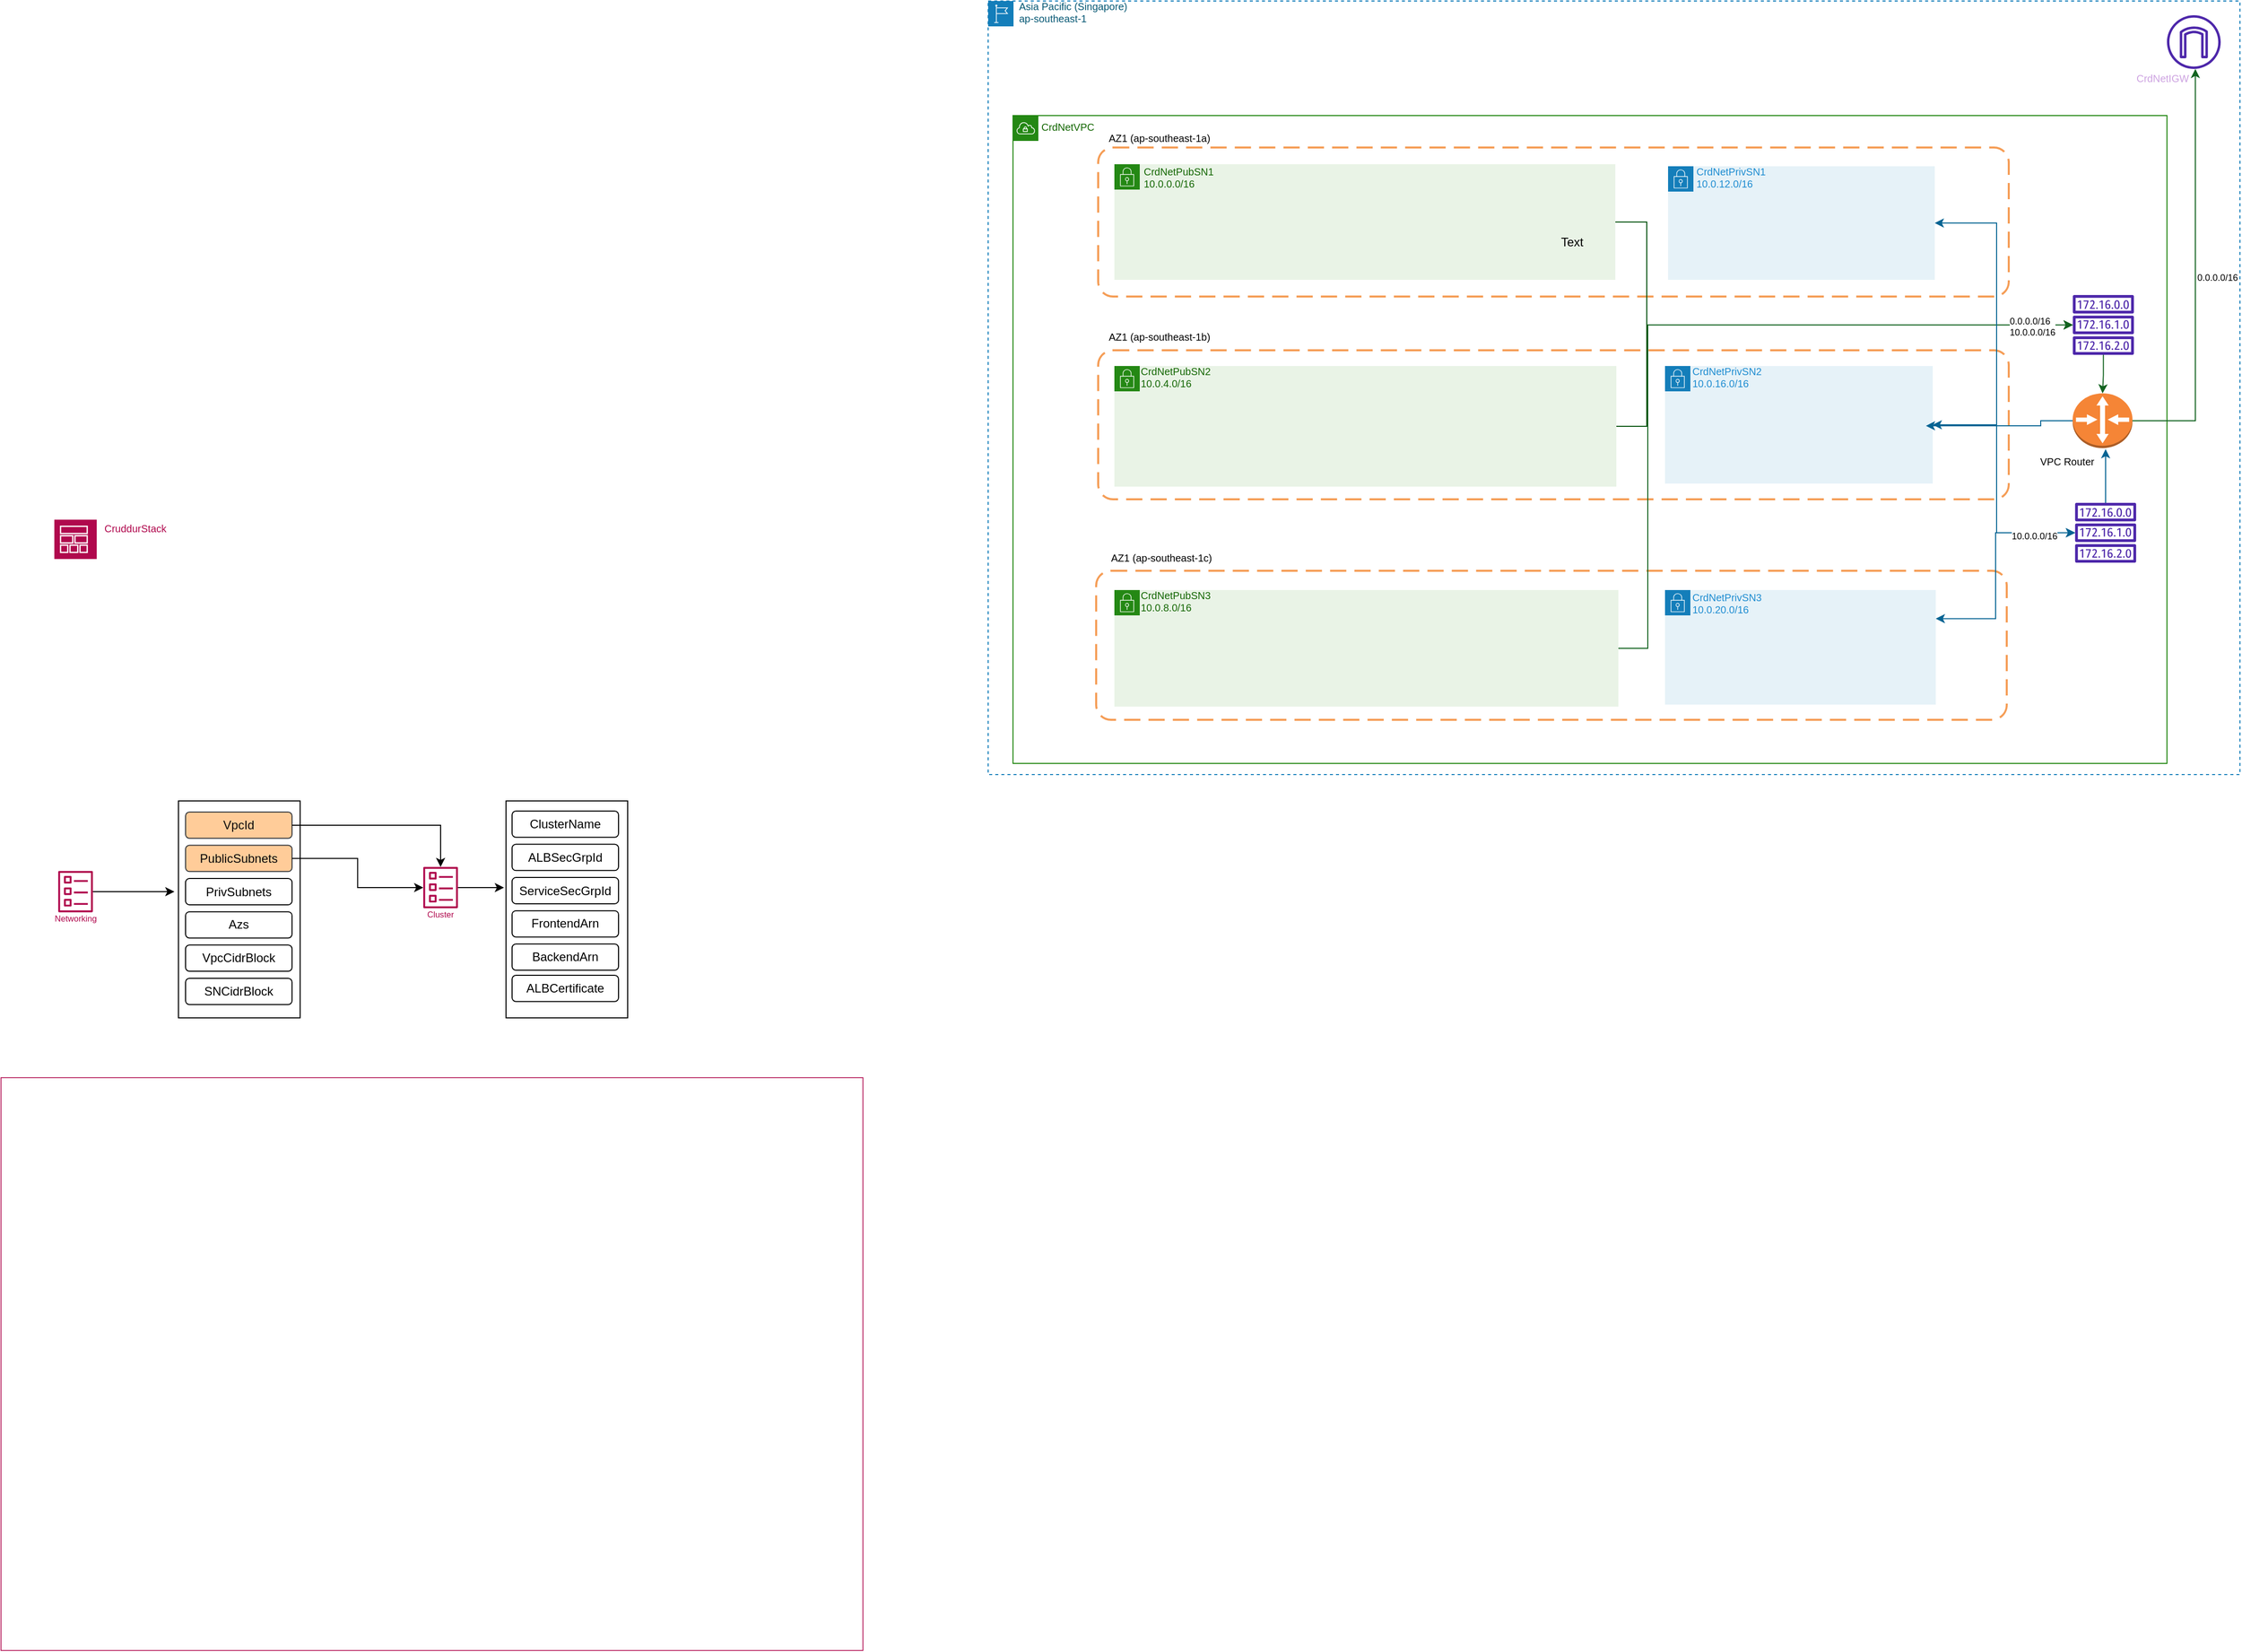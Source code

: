 <mxfile version="21.3.5" type="github">
  <diagram name="Page-1" id="iBFqbfJ5lfss9En26aZK">
    <mxGraphModel dx="2152" dy="1538" grid="0" gridSize="10" guides="1" tooltips="1" connect="1" arrows="1" fold="1" page="0" pageScale="1" pageWidth="827" pageHeight="1169" math="0" shadow="0">
      <root>
        <mxCell id="0" />
        <mxCell id="1" parent="0" />
        <mxCell id="W3irkt5UCbClybCe4O8I-8" value="" style="points=[[0,0],[0.25,0],[0.5,0],[0.75,0],[1,0],[1,0.25],[1,0.5],[1,0.75],[1,1],[0.75,1],[0.5,1],[0.25,1],[0,1],[0,0.75],[0,0.5],[0,0.25]];outlineConnect=0;gradientColor=none;html=1;whiteSpace=wrap;fontSize=12;fontStyle=0;container=0;pointerEvents=0;collapsible=0;recursiveResize=0;shape=mxgraph.aws4.group;grIcon=mxgraph.aws4.group_region;strokeColor=#147EBA;fillColor=none;verticalAlign=top;align=left;spacingLeft=30;fontColor=#147EBA;dashed=1;movable=1;resizable=1;rotatable=1;deletable=1;editable=1;locked=0;connectable=1;" parent="1" vertex="1">
          <mxGeometry x="444.5" y="-601" width="1234.5" height="763" as="geometry" />
        </mxCell>
        <mxCell id="W3irkt5UCbClybCe4O8I-9" value="" style="points=[[0,0],[0.25,0],[0.5,0],[0.75,0],[1,0],[1,0.25],[1,0.5],[1,0.75],[1,1],[0.75,1],[0.5,1],[0.25,1],[0,1],[0,0.75],[0,0.5],[0,0.25]];outlineConnect=0;gradientColor=none;html=1;whiteSpace=wrap;fontSize=12;fontStyle=0;container=0;pointerEvents=0;collapsible=0;recursiveResize=0;shape=mxgraph.aws4.group;grIcon=mxgraph.aws4.group_vpc;strokeColor=#248814;fillColor=none;verticalAlign=top;align=left;spacingLeft=30;fontColor=#AAB7B8;dashed=0;movable=1;resizable=1;rotatable=1;deletable=1;editable=1;locked=0;connectable=1;" parent="1" vertex="1">
          <mxGeometry x="469" y="-488" width="1138" height="639" as="geometry" />
        </mxCell>
        <mxCell id="9FQ_Lgyh3Yluo9eS3zsB-1" value="" style="sketch=0;outlineConnect=0;fontColor=#232F3E;gradientColor=none;fillColor=#4D27AA;strokeColor=none;dashed=0;verticalLabelPosition=bottom;verticalAlign=top;align=center;html=1;fontSize=12;fontStyle=0;aspect=fixed;pointerEvents=1;shape=mxgraph.aws4.internet_gateway;" vertex="1" parent="1">
          <mxGeometry x="1607" y="-587" width="53" height="53" as="geometry" />
        </mxCell>
        <mxCell id="9FQ_Lgyh3Yluo9eS3zsB-2" value="&lt;font color=&quot;#cda3e1&quot;&gt;CrdNetIGW&lt;/font&gt;" style="text;html=1;strokeColor=none;fillColor=default;align=left;verticalAlign=middle;whiteSpace=wrap;rounded=0;strokeWidth=0;fontSize=10;opacity=0;" vertex="1" parent="1">
          <mxGeometry x="1574.55" y="-536" width="50" height="22" as="geometry" />
        </mxCell>
        <mxCell id="9FQ_Lgyh3Yluo9eS3zsB-12" style="edgeStyle=orthogonalEdgeStyle;rounded=0;orthogonalLoop=1;jettySize=auto;html=1;exitX=1;exitY=0.5;exitDx=0;exitDy=0;exitPerimeter=0;strokeColor=#126320;" edge="1" parent="1" source="9FQ_Lgyh3Yluo9eS3zsB-4" target="9FQ_Lgyh3Yluo9eS3zsB-1">
          <mxGeometry relative="1" as="geometry">
            <mxPoint x="1573" y="-518" as="targetPoint" />
            <Array as="points">
              <mxPoint x="1635" y="-187" />
            </Array>
          </mxGeometry>
        </mxCell>
        <mxCell id="9FQ_Lgyh3Yluo9eS3zsB-13" value="&lt;div style=&quot;&quot;&gt;&lt;span style=&quot;font-size: 9px;&quot;&gt;0.0.0.0/16&lt;/span&gt;&lt;/div&gt;" style="edgeLabel;html=1;align=left;verticalAlign=middle;resizable=0;points=[];" vertex="1" connectable="0" parent="9FQ_Lgyh3Yluo9eS3zsB-12">
          <mxGeometry relative="1" as="geometry">
            <mxPoint as="offset" />
          </mxGeometry>
        </mxCell>
        <mxCell id="W3irkt5UCbClybCe4O8I-12" value="" style="rounded=1;arcSize=10;dashed=1;strokeColor=#F59D56;fillColor=none;gradientColor=none;dashPattern=8 4;strokeWidth=2;movable=1;resizable=1;rotatable=1;deletable=1;editable=1;locked=0;connectable=1;" parent="1" vertex="1">
          <mxGeometry x="553" y="-456.5" width="898" height="147" as="geometry" />
        </mxCell>
        <mxCell id="W3irkt5UCbClybCe4O8I-17" value="" style="rounded=1;arcSize=10;dashed=1;strokeColor=#F59D56;fillColor=none;gradientColor=none;dashPattern=8 4;strokeWidth=2;movable=1;resizable=1;rotatable=1;deletable=1;editable=1;locked=0;connectable=1;" parent="1" vertex="1">
          <mxGeometry x="551" y="-39" width="898" height="147" as="geometry" />
        </mxCell>
        <mxCell id="W3irkt5UCbClybCe4O8I-16" value="" style="rounded=1;arcSize=10;dashed=1;strokeColor=#F59D56;fillColor=none;gradientColor=none;dashPattern=8 4;strokeWidth=2;movable=1;resizable=1;rotatable=1;deletable=1;editable=1;locked=0;connectable=1;" parent="1" vertex="1">
          <mxGeometry x="553" y="-256.5" width="898" height="147" as="geometry" />
        </mxCell>
        <mxCell id="W3irkt5UCbClybCe4O8I-18" value="AZ1 (ap-southeast-1a)" style="text;html=1;strokeColor=none;fillColor=none;align=center;verticalAlign=middle;whiteSpace=wrap;rounded=0;strokeWidth=1;fontSize=10;" parent="1" vertex="1">
          <mxGeometry x="561" y="-477" width="105" height="22" as="geometry" />
        </mxCell>
        <mxCell id="W3irkt5UCbClybCe4O8I-20" value="AZ1 (ap-southeast-1c)" style="text;html=1;strokeColor=none;fillColor=none;align=center;verticalAlign=middle;whiteSpace=wrap;rounded=0;strokeWidth=1;fontSize=10;" parent="1" vertex="1">
          <mxGeometry x="563" y="-63" width="105" height="22" as="geometry" />
        </mxCell>
        <mxCell id="W3irkt5UCbClybCe4O8I-19" value="AZ1 (ap-southeast-1b)" style="text;html=1;strokeColor=none;fillColor=none;align=center;verticalAlign=middle;whiteSpace=wrap;rounded=0;strokeWidth=1;fontSize=10;" parent="1" vertex="1">
          <mxGeometry x="561" y="-281" width="105" height="22" as="geometry" />
        </mxCell>
        <mxCell id="W3irkt5UCbClybCe4O8I-22" value="" style="points=[[0,0],[0.25,0],[0.5,0],[0.75,0],[1,0],[1,0.25],[1,0.5],[1,0.75],[1,1],[0.75,1],[0.5,1],[0.25,1],[0,1],[0,0.75],[0,0.5],[0,0.25]];outlineConnect=0;gradientColor=none;html=1;whiteSpace=wrap;fontSize=12;fontStyle=0;container=1;pointerEvents=0;collapsible=0;recursiveResize=0;shape=mxgraph.aws4.group;grIcon=mxgraph.aws4.group_security_group;grStroke=0;strokeColor=#248814;fillColor=#E9F3E6;verticalAlign=top;align=left;spacingLeft=30;fontColor=#248814;dashed=0;" parent="1" vertex="1">
          <mxGeometry x="569" y="-440" width="494" height="114" as="geometry" />
        </mxCell>
        <mxCell id="W3irkt5UCbClybCe4O8I-23" value="CrdNetPubSN1&lt;br&gt;&lt;div style=&quot;&quot;&gt;&lt;span style=&quot;background-color: initial;&quot;&gt;10.0.0.0/16&lt;/span&gt;&lt;/div&gt;" style="text;html=1;strokeColor=none;fillColor=none;align=left;verticalAlign=middle;whiteSpace=wrap;rounded=0;strokeWidth=1;fontSize=10;fontColor=#146704;" parent="1" vertex="1">
          <mxGeometry x="596" y="-438" width="75" height="22" as="geometry" />
        </mxCell>
        <mxCell id="W3irkt5UCbClybCe4O8I-26" value="" style="points=[[0,0],[0.25,0],[0.5,0],[0.75,0],[1,0],[1,0.25],[1,0.5],[1,0.75],[1,1],[0.75,1],[0.5,1],[0.25,1],[0,1],[0,0.75],[0,0.5],[0,0.25]];outlineConnect=0;gradientColor=none;html=1;whiteSpace=wrap;fontSize=12;fontStyle=0;container=1;pointerEvents=0;collapsible=0;recursiveResize=0;shape=mxgraph.aws4.group;grIcon=mxgraph.aws4.group_security_group;grStroke=0;strokeColor=#248814;fillColor=#E9F3E6;verticalAlign=top;align=left;spacingLeft=30;fontColor=#248814;dashed=0;" parent="1" vertex="1">
          <mxGeometry x="569" y="-241" width="495" height="119" as="geometry" />
        </mxCell>
        <mxCell id="W3irkt5UCbClybCe4O8I-24" value="CrdNetPubSN2&lt;br&gt;&lt;div style=&quot;&quot;&gt;&lt;span style=&quot;background-color: initial;&quot;&gt;10.0.4.0/16&lt;/span&gt;&lt;/div&gt;" style="text;html=1;strokeColor=none;fillColor=none;align=left;verticalAlign=middle;whiteSpace=wrap;rounded=0;strokeWidth=1;fontSize=10;fontColor=#146704;" parent="1" vertex="1">
          <mxGeometry x="593" y="-241" width="75" height="22" as="geometry" />
        </mxCell>
        <mxCell id="W3irkt5UCbClybCe4O8I-27" value="" style="points=[[0,0],[0.25,0],[0.5,0],[0.75,0],[1,0],[1,0.25],[1,0.5],[1,0.75],[1,1],[0.75,1],[0.5,1],[0.25,1],[0,1],[0,0.75],[0,0.5],[0,0.25]];outlineConnect=0;gradientColor=none;html=1;whiteSpace=wrap;fontSize=12;fontStyle=0;container=1;pointerEvents=0;collapsible=0;recursiveResize=0;shape=mxgraph.aws4.group;grIcon=mxgraph.aws4.group_security_group;grStroke=0;strokeColor=#248814;fillColor=#E9F3E6;verticalAlign=top;align=left;spacingLeft=30;fontColor=#248814;dashed=0;" parent="1" vertex="1">
          <mxGeometry x="569" y="-20" width="497" height="115" as="geometry" />
        </mxCell>
        <mxCell id="W3irkt5UCbClybCe4O8I-25" value="CrdNetPubSN3&lt;br&gt;&lt;div style=&quot;&quot;&gt;&lt;span style=&quot;background-color: initial;&quot;&gt;10.0.8.0/16&lt;/span&gt;&lt;/div&gt;" style="text;html=1;strokeColor=none;fillColor=none;align=left;verticalAlign=middle;whiteSpace=wrap;rounded=0;strokeWidth=1;fontSize=10;fontColor=#146704;" parent="1" vertex="1">
          <mxGeometry x="593" y="-20" width="75" height="22" as="geometry" />
        </mxCell>
        <mxCell id="W3irkt5UCbClybCe4O8I-28" value="" style="points=[[0,0],[0.25,0],[0.5,0],[0.75,0],[1,0],[1,0.25],[1,0.5],[1,0.75],[1,1],[0.75,1],[0.5,1],[0.25,1],[0,1],[0,0.75],[0,0.5],[0,0.25]];outlineConnect=0;gradientColor=none;html=1;whiteSpace=wrap;fontSize=12;fontStyle=0;container=1;pointerEvents=0;collapsible=0;recursiveResize=0;shape=mxgraph.aws4.group;grIcon=mxgraph.aws4.group_security_group;grStroke=0;strokeColor=#147EBA;fillColor=#E6F2F8;verticalAlign=top;align=left;spacingLeft=30;fontColor=#147EBA;dashed=0;" parent="1" vertex="1">
          <mxGeometry x="1115" y="-438" width="263" height="112" as="geometry" />
        </mxCell>
        <mxCell id="W3irkt5UCbClybCe4O8I-31" value="&lt;font style=&quot;font-size: 10px;&quot;&gt;CrdNetPrivSN1&lt;br&gt;10.0.12.0/16&lt;/font&gt;" style="text;html=1;strokeColor=none;fillColor=none;align=left;verticalAlign=middle;whiteSpace=wrap;rounded=0;strokeWidth=1;fontSize=10;fontColor=#1f8dd1;" parent="W3irkt5UCbClybCe4O8I-28" vertex="1">
          <mxGeometry x="26" width="75" height="22" as="geometry" />
        </mxCell>
        <mxCell id="W3irkt5UCbClybCe4O8I-34" value="" style="points=[[0,0],[0.25,0],[0.5,0],[0.75,0],[1,0],[1,0.25],[1,0.5],[1,0.75],[1,1],[0.75,1],[0.5,1],[0.25,1],[0,1],[0,0.75],[0,0.5],[0,0.25]];outlineConnect=0;gradientColor=none;html=1;whiteSpace=wrap;fontSize=12;fontStyle=0;container=1;pointerEvents=0;collapsible=0;recursiveResize=0;shape=mxgraph.aws4.group;grIcon=mxgraph.aws4.group_security_group;grStroke=0;strokeColor=#147EBA;fillColor=#E6F2F8;verticalAlign=top;align=left;spacingLeft=30;fontColor=#147EBA;dashed=0;" parent="1" vertex="1">
          <mxGeometry x="1112" y="-241" width="264" height="116" as="geometry" />
        </mxCell>
        <mxCell id="W3irkt5UCbClybCe4O8I-32" value="&lt;font style=&quot;font-size: 10px;&quot;&gt;CrdNetPrivSN2&lt;br&gt;10.0.16.0/16&lt;/font&gt;" style="text;html=1;strokeColor=none;fillColor=none;align=left;verticalAlign=middle;whiteSpace=wrap;rounded=0;strokeWidth=1;fontSize=10;fontColor=#1f8dd1;" parent="1" vertex="1">
          <mxGeometry x="1137" y="-241" width="75" height="22" as="geometry" />
        </mxCell>
        <mxCell id="W3irkt5UCbClybCe4O8I-35" value="" style="points=[[0,0],[0.25,0],[0.5,0],[0.75,0],[1,0],[1,0.25],[1,0.5],[1,0.75],[1,1],[0.75,1],[0.5,1],[0.25,1],[0,1],[0,0.75],[0,0.5],[0,0.25]];outlineConnect=0;gradientColor=none;html=1;whiteSpace=wrap;fontSize=12;fontStyle=0;container=1;pointerEvents=0;collapsible=0;recursiveResize=0;shape=mxgraph.aws4.group;grIcon=mxgraph.aws4.group_security_group;grStroke=0;strokeColor=#147EBA;fillColor=#E6F2F8;verticalAlign=top;align=left;spacingLeft=30;fontColor=#147EBA;dashed=0;" parent="1" vertex="1">
          <mxGeometry x="1112" y="-20" width="267" height="113" as="geometry" />
        </mxCell>
        <mxCell id="W3irkt5UCbClybCe4O8I-33" value="&lt;font style=&quot;font-size: 10px;&quot;&gt;CrdNetPrivSN3&lt;br&gt;10.0.20.0/16&lt;/font&gt;" style="text;html=1;strokeColor=none;fillColor=none;align=left;verticalAlign=middle;whiteSpace=wrap;rounded=0;strokeWidth=1;fontSize=10;fontColor=#1f8dd1;" parent="1" vertex="1">
          <mxGeometry x="1137" y="-18" width="75" height="22" as="geometry" />
        </mxCell>
        <mxCell id="9FQ_Lgyh3Yluo9eS3zsB-59" style="edgeStyle=orthogonalEdgeStyle;rounded=0;orthogonalLoop=1;jettySize=auto;html=1;exitX=0;exitY=0.5;exitDx=0;exitDy=0;exitPerimeter=0;entryX=0.909;entryY=0.507;entryDx=0;entryDy=0;entryPerimeter=0;strokeColor=#066493;" edge="1" parent="1" source="9FQ_Lgyh3Yluo9eS3zsB-4" target="W3irkt5UCbClybCe4O8I-16">
          <mxGeometry relative="1" as="geometry" />
        </mxCell>
        <mxCell id="9FQ_Lgyh3Yluo9eS3zsB-4" value="" style="outlineConnect=0;dashed=0;verticalLabelPosition=bottom;verticalAlign=top;align=center;html=1;shape=mxgraph.aws3.router;fillColor=#F58536;gradientColor=none;" vertex="1" parent="1">
          <mxGeometry x="1514" y="-214" width="59" height="54" as="geometry" />
        </mxCell>
        <mxCell id="9FQ_Lgyh3Yluo9eS3zsB-5" value="VPC Router" style="text;html=1;strokeColor=none;fillColor=none;align=left;verticalAlign=middle;whiteSpace=wrap;rounded=0;strokeWidth=1;fontSize=10;" vertex="1" parent="1">
          <mxGeometry x="1480" y="-158" width="61" height="22" as="geometry" />
        </mxCell>
        <mxCell id="9FQ_Lgyh3Yluo9eS3zsB-45" style="edgeStyle=orthogonalEdgeStyle;rounded=0;orthogonalLoop=1;jettySize=auto;html=1;entryX=1;entryY=0.5;entryDx=0;entryDy=0;startArrow=classic;startFill=1;endArrow=none;endFill=0;strokeColor=#05520e;" edge="1" parent="1" source="9FQ_Lgyh3Yluo9eS3zsB-6" target="W3irkt5UCbClybCe4O8I-22">
          <mxGeometry relative="1" as="geometry">
            <Array as="points">
              <mxPoint x="1094" y="-282" />
              <mxPoint x="1094" y="-383" />
            </Array>
          </mxGeometry>
        </mxCell>
        <mxCell id="9FQ_Lgyh3Yluo9eS3zsB-46" style="edgeStyle=orthogonalEdgeStyle;rounded=0;orthogonalLoop=1;jettySize=auto;html=1;entryX=1;entryY=0.5;entryDx=0;entryDy=0;startArrow=classic;startFill=1;endArrow=none;endFill=0;strokeColor=#05520e;" edge="1" parent="1" source="9FQ_Lgyh3Yluo9eS3zsB-6" target="W3irkt5UCbClybCe4O8I-26">
          <mxGeometry relative="1" as="geometry">
            <Array as="points">
              <mxPoint x="1094" y="-282" />
              <mxPoint x="1094" y="-181" />
            </Array>
          </mxGeometry>
        </mxCell>
        <mxCell id="9FQ_Lgyh3Yluo9eS3zsB-47" style="edgeStyle=orthogonalEdgeStyle;rounded=0;orthogonalLoop=1;jettySize=auto;html=1;entryX=1;entryY=0.5;entryDx=0;entryDy=0;startArrow=classic;startFill=1;endArrow=none;endFill=0;strokeColor=#126320;" edge="1" parent="1" source="9FQ_Lgyh3Yluo9eS3zsB-6" target="W3irkt5UCbClybCe4O8I-27">
          <mxGeometry relative="1" as="geometry">
            <mxPoint x="818" y="-23" as="targetPoint" />
            <Array as="points">
              <mxPoint x="1095" y="-282" />
              <mxPoint x="1095" y="38" />
            </Array>
          </mxGeometry>
        </mxCell>
        <mxCell id="9FQ_Lgyh3Yluo9eS3zsB-48" value="&lt;div style=&quot;text-align: left;&quot;&gt;&lt;span style=&quot;font-size: 9px;&quot;&gt;0.0.0.0/16&lt;/span&gt;&lt;/div&gt;&lt;font style=&quot;font-size: 9px;&quot;&gt;&lt;div style=&quot;text-align: left;&quot;&gt;10.0.0.0/16&lt;/div&gt;&lt;/font&gt;" style="edgeLabel;html=1;align=center;verticalAlign=middle;resizable=0;points=[];" vertex="1" connectable="0" parent="9FQ_Lgyh3Yluo9eS3zsB-47">
          <mxGeometry x="-0.515" relative="1" as="geometry">
            <mxPoint x="146" as="offset" />
          </mxGeometry>
        </mxCell>
        <mxCell id="9FQ_Lgyh3Yluo9eS3zsB-56" style="edgeStyle=orthogonalEdgeStyle;rounded=0;orthogonalLoop=1;jettySize=auto;html=1;entryX=0.5;entryY=0;entryDx=0;entryDy=0;entryPerimeter=0;strokeColor=#126320;" edge="1" parent="1" source="9FQ_Lgyh3Yluo9eS3zsB-6" target="9FQ_Lgyh3Yluo9eS3zsB-4">
          <mxGeometry relative="1" as="geometry" />
        </mxCell>
        <mxCell id="9FQ_Lgyh3Yluo9eS3zsB-6" value="" style="sketch=0;outlineConnect=0;fontColor=#232F3E;gradientColor=none;fillColor=#4D27AA;strokeColor=none;dashed=0;verticalLabelPosition=bottom;verticalAlign=top;align=center;html=1;fontSize=12;fontStyle=0;aspect=fixed;pointerEvents=1;shape=mxgraph.aws4.route_table;" vertex="1" parent="1">
          <mxGeometry x="1514" y="-311" width="60.55" height="59" as="geometry" />
        </mxCell>
        <mxCell id="9FQ_Lgyh3Yluo9eS3zsB-41" style="edgeStyle=orthogonalEdgeStyle;rounded=0;orthogonalLoop=1;jettySize=auto;html=1;entryX=1;entryY=0.5;entryDx=0;entryDy=0;startArrow=classic;startFill=1;endArrow=classic;endFill=1;strokeColor=#066493;" edge="1" parent="1" source="9FQ_Lgyh3Yluo9eS3zsB-7" target="W3irkt5UCbClybCe4O8I-28">
          <mxGeometry relative="1" as="geometry">
            <Array as="points">
              <mxPoint x="1439" y="-77" />
              <mxPoint x="1439" y="-382" />
            </Array>
          </mxGeometry>
        </mxCell>
        <mxCell id="9FQ_Lgyh3Yluo9eS3zsB-42" style="edgeStyle=orthogonalEdgeStyle;rounded=0;orthogonalLoop=1;jettySize=auto;html=1;entryX=1;entryY=0.5;entryDx=0;entryDy=0;startArrow=classic;startFill=1;endArrow=classic;endFill=1;strokeColor=#066493;" edge="1" parent="1" source="9FQ_Lgyh3Yluo9eS3zsB-7" target="W3irkt5UCbClybCe4O8I-34">
          <mxGeometry relative="1" as="geometry">
            <Array as="points">
              <mxPoint x="1439" y="-77" />
              <mxPoint x="1439" y="-183" />
            </Array>
          </mxGeometry>
        </mxCell>
        <mxCell id="9FQ_Lgyh3Yluo9eS3zsB-43" style="edgeStyle=orthogonalEdgeStyle;rounded=0;orthogonalLoop=1;jettySize=auto;html=1;entryX=1;entryY=0.25;entryDx=0;entryDy=0;startArrow=classic;startFill=1;endArrow=classic;endFill=1;strokeColor=#066493;" edge="1" parent="1" source="9FQ_Lgyh3Yluo9eS3zsB-7" target="W3irkt5UCbClybCe4O8I-35">
          <mxGeometry relative="1" as="geometry">
            <Array as="points">
              <mxPoint x="1438" y="-77" />
              <mxPoint x="1438" y="8" />
            </Array>
          </mxGeometry>
        </mxCell>
        <mxCell id="9FQ_Lgyh3Yluo9eS3zsB-50" value="&lt;font style=&quot;font-size: 9px;&quot;&gt;10.0.0.0/16&lt;/font&gt;" style="edgeLabel;html=1;align=center;verticalAlign=middle;resizable=0;points=[];" vertex="1" connectable="0" parent="9FQ_Lgyh3Yluo9eS3zsB-43">
          <mxGeometry x="-0.632" y="2" relative="1" as="geometry">
            <mxPoint as="offset" />
          </mxGeometry>
        </mxCell>
        <mxCell id="9FQ_Lgyh3Yluo9eS3zsB-57" style="edgeStyle=orthogonalEdgeStyle;rounded=0;orthogonalLoop=1;jettySize=auto;html=1;strokeColor=#066493;" edge="1" parent="1" source="9FQ_Lgyh3Yluo9eS3zsB-7">
          <mxGeometry relative="1" as="geometry">
            <mxPoint x="1546.505" y="-159" as="targetPoint" />
          </mxGeometry>
        </mxCell>
        <mxCell id="9FQ_Lgyh3Yluo9eS3zsB-7" value="" style="sketch=0;outlineConnect=0;fontColor=#232F3E;gradientColor=none;fillColor=#4D27AA;strokeColor=none;dashed=0;verticalLabelPosition=bottom;verticalAlign=top;align=center;html=1;fontSize=12;fontStyle=0;aspect=fixed;pointerEvents=1;shape=mxgraph.aws4.route_table;" vertex="1" parent="1">
          <mxGeometry x="1516.23" y="-106" width="60.55" height="59" as="geometry" />
        </mxCell>
        <mxCell id="9FQ_Lgyh3Yluo9eS3zsB-22" value="Text" style="text;html=1;align=center;verticalAlign=middle;resizable=0;points=[];autosize=1;strokeColor=none;fillColor=none;" vertex="1" parent="1">
          <mxGeometry x="1000" y="-376" width="40" height="26" as="geometry" />
        </mxCell>
        <mxCell id="9FQ_Lgyh3Yluo9eS3zsB-58" value="&lt;font color=&quot;#075874&quot;&gt;Asia Pacific (Singapore)&lt;br&gt;ap-southeast-1&lt;/font&gt;" style="text;html=1;strokeColor=none;fillColor=none;align=left;verticalAlign=middle;whiteSpace=wrap;rounded=0;strokeWidth=1;fontSize=10;" vertex="1" parent="1">
          <mxGeometry x="473" y="-601" width="109" height="22" as="geometry" />
        </mxCell>
        <mxCell id="9FQ_Lgyh3Yluo9eS3zsB-60" value="&lt;font color=&quot;#146704&quot;&gt;CrdNetVPC&lt;/font&gt;" style="text;html=1;strokeColor=none;fillColor=none;align=left;verticalAlign=middle;whiteSpace=wrap;rounded=0;strokeWidth=1;fontSize=10;" vertex="1" parent="1">
          <mxGeometry x="495" y="-488" width="58" height="22" as="geometry" />
        </mxCell>
        <mxCell id="9FQ_Lgyh3Yluo9eS3zsB-62" value="" style="html=1;overflow=block;blockSpacing=1;whiteSpace=wrap;fontSize=13;spacing=9;strokeColor=#b0084d;strokeOpacity=100;strokeWidth=0.8;lucidId=Q0r2kcCyphuc;" vertex="1" parent="1">
          <mxGeometry x="-529" y="461" width="850" height="565" as="geometry" />
        </mxCell>
        <mxCell id="9FQ_Lgyh3Yluo9eS3zsB-63" value="" style="html=1;overflow=block;blockSpacing=1;whiteSpace=wrap;fontSize=13;spacing=3.8;strokeColor=#b0084d;strokeOpacity=100;fillOpacity=100;fillColor=#b0084d;strokeWidth=0.8;lucidId=J9r2IsoDf~mP;" vertex="1" parent="1">
          <mxGeometry x="-476" y="-89" width="41" height="38" as="geometry" />
        </mxCell>
        <mxCell id="9FQ_Lgyh3Yluo9eS3zsB-65" value="CruddurStack" style="html=1;overflow=block;blockSpacing=1;whiteSpace=wrap;fontSize=10;fontColor=#b0084d;spacing=3.8;strokeOpacity=0;fillOpacity=0;rounded=1;absoluteArcSize=1;arcSize=9;fillColor=#ffffff;strokeWidth=0.8;lucidId=b5r2JV5UnAKh;" vertex="1" parent="1">
          <mxGeometry x="-430" y="-90" width="52" height="15" as="geometry" />
        </mxCell>
        <mxCell id="9FQ_Lgyh3Yluo9eS3zsB-70" value="" style="sketch=0;outlineConnect=0;fontColor=#232F3E;gradientColor=none;fillColor=#FFFFFF;strokeColor=none;dashed=0;verticalLabelPosition=bottom;verticalAlign=top;align=center;html=1;fontSize=12;fontStyle=0;aspect=fixed;pointerEvents=1;shape=mxgraph.aws4.stack;" vertex="1" parent="1">
          <mxGeometry x="-471" y="-83.5" width="27.71" height="27" as="geometry" />
        </mxCell>
        <mxCell id="9FQ_Lgyh3Yluo9eS3zsB-87" style="edgeStyle=orthogonalEdgeStyle;rounded=0;orthogonalLoop=1;jettySize=auto;html=1;" edge="1" parent="1" source="9FQ_Lgyh3Yluo9eS3zsB-71">
          <mxGeometry relative="1" as="geometry">
            <mxPoint x="-358" y="277.5" as="targetPoint" />
          </mxGeometry>
        </mxCell>
        <mxCell id="9FQ_Lgyh3Yluo9eS3zsB-75" value="" style="rounded=0;whiteSpace=wrap;html=1;" vertex="1" parent="1">
          <mxGeometry x="-354" y="188" width="120" height="214" as="geometry" />
        </mxCell>
        <mxCell id="9FQ_Lgyh3Yluo9eS3zsB-84" value="" style="group" vertex="1" connectable="0" parent="1">
          <mxGeometry x="-347" y="199" width="105" height="189.91" as="geometry" />
        </mxCell>
        <mxCell id="9FQ_Lgyh3Yluo9eS3zsB-81" value="" style="group" vertex="1" connectable="0" parent="9FQ_Lgyh3Yluo9eS3zsB-84">
          <mxGeometry width="105" height="157" as="geometry" />
        </mxCell>
        <mxCell id="9FQ_Lgyh3Yluo9eS3zsB-76" value="&lt;font color=&quot;#0d0c0c&quot;&gt;VpcId&lt;/font&gt;" style="rounded=1;whiteSpace=wrap;html=1;fillColor=#ffcc99;strokeColor=#36393d;" vertex="1" parent="9FQ_Lgyh3Yluo9eS3zsB-81">
          <mxGeometry width="105" height="25.913" as="geometry" />
        </mxCell>
        <mxCell id="9FQ_Lgyh3Yluo9eS3zsB-77" value="&lt;font color=&quot;#0b0a0a&quot;&gt;PublicSubnets&lt;/font&gt;" style="rounded=1;whiteSpace=wrap;html=1;fillColor=#ffcc99;strokeColor=#36393d;" vertex="1" parent="9FQ_Lgyh3Yluo9eS3zsB-81">
          <mxGeometry y="32.772" width="105" height="25.913" as="geometry" />
        </mxCell>
        <mxCell id="9FQ_Lgyh3Yluo9eS3zsB-78" value="PrivSubnets" style="rounded=1;whiteSpace=wrap;html=1;" vertex="1" parent="9FQ_Lgyh3Yluo9eS3zsB-81">
          <mxGeometry y="65.544" width="105" height="25.913" as="geometry" />
        </mxCell>
        <mxCell id="9FQ_Lgyh3Yluo9eS3zsB-79" value="Azs" style="rounded=1;whiteSpace=wrap;html=1;" vertex="1" parent="9FQ_Lgyh3Yluo9eS3zsB-81">
          <mxGeometry y="98.316" width="105" height="25.913" as="geometry" />
        </mxCell>
        <mxCell id="9FQ_Lgyh3Yluo9eS3zsB-80" value="VpcCidrBlock" style="rounded=1;whiteSpace=wrap;html=1;" vertex="1" parent="9FQ_Lgyh3Yluo9eS3zsB-81">
          <mxGeometry y="131.087" width="105" height="25.913" as="geometry" />
        </mxCell>
        <mxCell id="9FQ_Lgyh3Yluo9eS3zsB-83" value="SNCidrBlock" style="rounded=1;whiteSpace=wrap;html=1;" vertex="1" parent="9FQ_Lgyh3Yluo9eS3zsB-84">
          <mxGeometry y="163.997" width="105" height="25.913" as="geometry" />
        </mxCell>
        <mxCell id="9FQ_Lgyh3Yluo9eS3zsB-88" value="" style="group" vertex="1" connectable="0" parent="1">
          <mxGeometry x="-479" y="257" width="47" height="53" as="geometry" />
        </mxCell>
        <mxCell id="9FQ_Lgyh3Yluo9eS3zsB-67" value="Networking" style="html=1;overflow=block;blockSpacing=1;whiteSpace=wrap;fontSize=8.3;fontColor=#b0084d;spacing=3.8;strokeOpacity=0;fillOpacity=0;rounded=1;absoluteArcSize=1;arcSize=9;fillColor=#ffffff;strokeWidth=0.8;lucidId=Ges2DZhpuVhn;" vertex="1" parent="9FQ_Lgyh3Yluo9eS3zsB-88">
          <mxGeometry y="39" width="47" height="14" as="geometry" />
        </mxCell>
        <mxCell id="9FQ_Lgyh3Yluo9eS3zsB-71" value="" style="sketch=0;outlineConnect=0;fontColor=#232F3E;gradientColor=none;fillColor=#B0084D;strokeColor=none;dashed=0;verticalLabelPosition=bottom;verticalAlign=top;align=center;html=1;fontSize=12;fontStyle=0;aspect=fixed;pointerEvents=1;shape=mxgraph.aws4.template;" vertex="1" parent="9FQ_Lgyh3Yluo9eS3zsB-88">
          <mxGeometry x="6.41" width="34.17" height="41" as="geometry" />
        </mxCell>
        <mxCell id="9FQ_Lgyh3Yluo9eS3zsB-89" value="" style="group" vertex="1" connectable="0" parent="1">
          <mxGeometry x="-119" y="253" width="47" height="53" as="geometry" />
        </mxCell>
        <mxCell id="9FQ_Lgyh3Yluo9eS3zsB-90" value="Cluster" style="html=1;overflow=block;blockSpacing=1;whiteSpace=wrap;fontSize=8.3;fontColor=#b0084d;spacing=3.8;strokeOpacity=0;fillOpacity=0;rounded=1;absoluteArcSize=1;arcSize=9;fillColor=#ffffff;strokeWidth=0.8;lucidId=Ges2DZhpuVhn;" vertex="1" parent="9FQ_Lgyh3Yluo9eS3zsB-89">
          <mxGeometry y="39" width="47" height="14" as="geometry" />
        </mxCell>
        <mxCell id="9FQ_Lgyh3Yluo9eS3zsB-104" style="edgeStyle=orthogonalEdgeStyle;rounded=0;orthogonalLoop=1;jettySize=auto;html=1;" edge="1" parent="9FQ_Lgyh3Yluo9eS3zsB-89" source="9FQ_Lgyh3Yluo9eS3zsB-91">
          <mxGeometry relative="1" as="geometry">
            <mxPoint x="86" y="20.5" as="targetPoint" />
          </mxGeometry>
        </mxCell>
        <mxCell id="9FQ_Lgyh3Yluo9eS3zsB-91" value="" style="sketch=0;outlineConnect=0;fontColor=#232F3E;gradientColor=none;fillColor=#B0084D;strokeColor=none;dashed=0;verticalLabelPosition=bottom;verticalAlign=top;align=center;html=1;fontSize=12;fontStyle=0;aspect=fixed;pointerEvents=1;shape=mxgraph.aws4.template;" vertex="1" parent="9FQ_Lgyh3Yluo9eS3zsB-89">
          <mxGeometry x="6.41" width="34.17" height="41" as="geometry" />
        </mxCell>
        <mxCell id="9FQ_Lgyh3Yluo9eS3zsB-93" style="edgeStyle=orthogonalEdgeStyle;rounded=0;orthogonalLoop=1;jettySize=auto;html=1;exitX=1;exitY=0.5;exitDx=0;exitDy=0;" edge="1" parent="1" source="9FQ_Lgyh3Yluo9eS3zsB-76" target="9FQ_Lgyh3Yluo9eS3zsB-91">
          <mxGeometry relative="1" as="geometry" />
        </mxCell>
        <mxCell id="9FQ_Lgyh3Yluo9eS3zsB-94" style="edgeStyle=orthogonalEdgeStyle;rounded=0;orthogonalLoop=1;jettySize=auto;html=1;exitX=1;exitY=0.5;exitDx=0;exitDy=0;" edge="1" parent="1" source="9FQ_Lgyh3Yluo9eS3zsB-77" target="9FQ_Lgyh3Yluo9eS3zsB-91">
          <mxGeometry relative="1" as="geometry" />
        </mxCell>
        <mxCell id="9FQ_Lgyh3Yluo9eS3zsB-95" value="" style="rounded=0;whiteSpace=wrap;html=1;" vertex="1" parent="1">
          <mxGeometry x="-31" y="188" width="120" height="214" as="geometry" />
        </mxCell>
        <mxCell id="9FQ_Lgyh3Yluo9eS3zsB-96" value="" style="group" vertex="1" connectable="0" parent="1">
          <mxGeometry x="-25" y="196" width="105" height="189.91" as="geometry" />
        </mxCell>
        <mxCell id="9FQ_Lgyh3Yluo9eS3zsB-97" value="" style="group" vertex="1" connectable="0" parent="9FQ_Lgyh3Yluo9eS3zsB-96">
          <mxGeometry y="2" width="105" height="157" as="geometry" />
        </mxCell>
        <mxCell id="9FQ_Lgyh3Yluo9eS3zsB-98" value="ClusterName" style="rounded=1;whiteSpace=wrap;html=1;" vertex="1" parent="9FQ_Lgyh3Yluo9eS3zsB-97">
          <mxGeometry width="105" height="25.913" as="geometry" />
        </mxCell>
        <mxCell id="9FQ_Lgyh3Yluo9eS3zsB-99" value="ALBSecGrpId" style="rounded=1;whiteSpace=wrap;html=1;" vertex="1" parent="9FQ_Lgyh3Yluo9eS3zsB-97">
          <mxGeometry y="32.772" width="105" height="25.913" as="geometry" />
        </mxCell>
        <mxCell id="9FQ_Lgyh3Yluo9eS3zsB-100" value="ServiceSecGrpId" style="rounded=1;whiteSpace=wrap;html=1;" vertex="1" parent="9FQ_Lgyh3Yluo9eS3zsB-97">
          <mxGeometry y="65.544" width="105" height="25.913" as="geometry" />
        </mxCell>
        <mxCell id="9FQ_Lgyh3Yluo9eS3zsB-101" value="FrontendArn" style="rounded=1;whiteSpace=wrap;html=1;" vertex="1" parent="9FQ_Lgyh3Yluo9eS3zsB-97">
          <mxGeometry y="98.316" width="105" height="25.913" as="geometry" />
        </mxCell>
        <mxCell id="9FQ_Lgyh3Yluo9eS3zsB-102" value="BackendArn" style="rounded=1;whiteSpace=wrap;html=1;" vertex="1" parent="9FQ_Lgyh3Yluo9eS3zsB-97">
          <mxGeometry y="131.087" width="105" height="25.913" as="geometry" />
        </mxCell>
        <mxCell id="9FQ_Lgyh3Yluo9eS3zsB-103" value="ALBCertificate" style="rounded=1;whiteSpace=wrap;html=1;" vertex="1" parent="9FQ_Lgyh3Yluo9eS3zsB-96">
          <mxGeometry y="163.997" width="105" height="25.913" as="geometry" />
        </mxCell>
      </root>
    </mxGraphModel>
  </diagram>
</mxfile>
